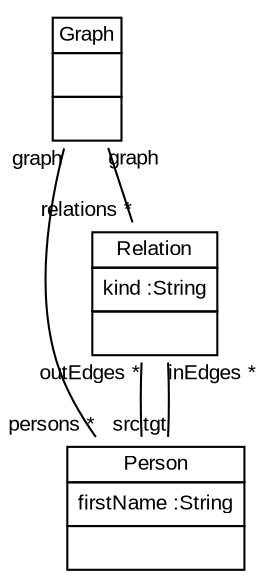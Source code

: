 
 digraph ClassDiagram {
    node [shape = none, fontsize = 10, fontname = "Arial"]; 
    edge [fontsize = 10, fontname = "Arial"];
    
    
    _Graph [label=<<table border='0' cellborder='1' cellspacing='0'> <tr> <td HREF="../examples/org/sdmlib/examples/m2m/Graph.java">Graph</td> </tr> <tr><td><table border='0' cellborder='0' cellspacing='0'> <tr><td> </td></tr> </table></td></tr> <tr><td><table border='0' cellborder='0' cellspacing='0'> <tr><td> </td></tr> </table></td></tr> </table>>];
    _Person [label=<<table border='0' cellborder='1' cellspacing='0'> <tr> <td HREF="../examples/org/sdmlib/examples/m2m/Person.java">Person</td> </tr> <tr><td><table border='0' cellborder='0' cellspacing='0'> <tr><td align='left'>firstName :String</td></tr>  </table></td></tr> <tr><td><table border='0' cellborder='0' cellspacing='0'> <tr><td> </td></tr> </table></td></tr> </table>>];
    _Relation [label=<<table border='0' cellborder='1' cellspacing='0'> <tr> <td HREF="../examples/org/sdmlib/examples/m2m/Relation.java">Relation</td> </tr> <tr><td><table border='0' cellborder='0' cellspacing='0'> <tr><td align='left'>kind :String</td></tr>  </table></td></tr> <tr><td><table border='0' cellborder='0' cellspacing='0'> <tr><td> </td></tr> </table></td></tr> </table>>];
    
    
    
    _Graph -> _Person [headlabel = "persons *" taillabel = "graph" arrowhead = "none" ];
    _Graph -> _Relation [headlabel = "relations *" taillabel = "graph" arrowhead = "none" ];
    _Relation -> _Person [headlabel = "src" taillabel = "outEdges *" arrowhead = "none" ];
    _Relation -> _Person [headlabel = "tgt" taillabel = "inEdges *" arrowhead = "none" ];
}
